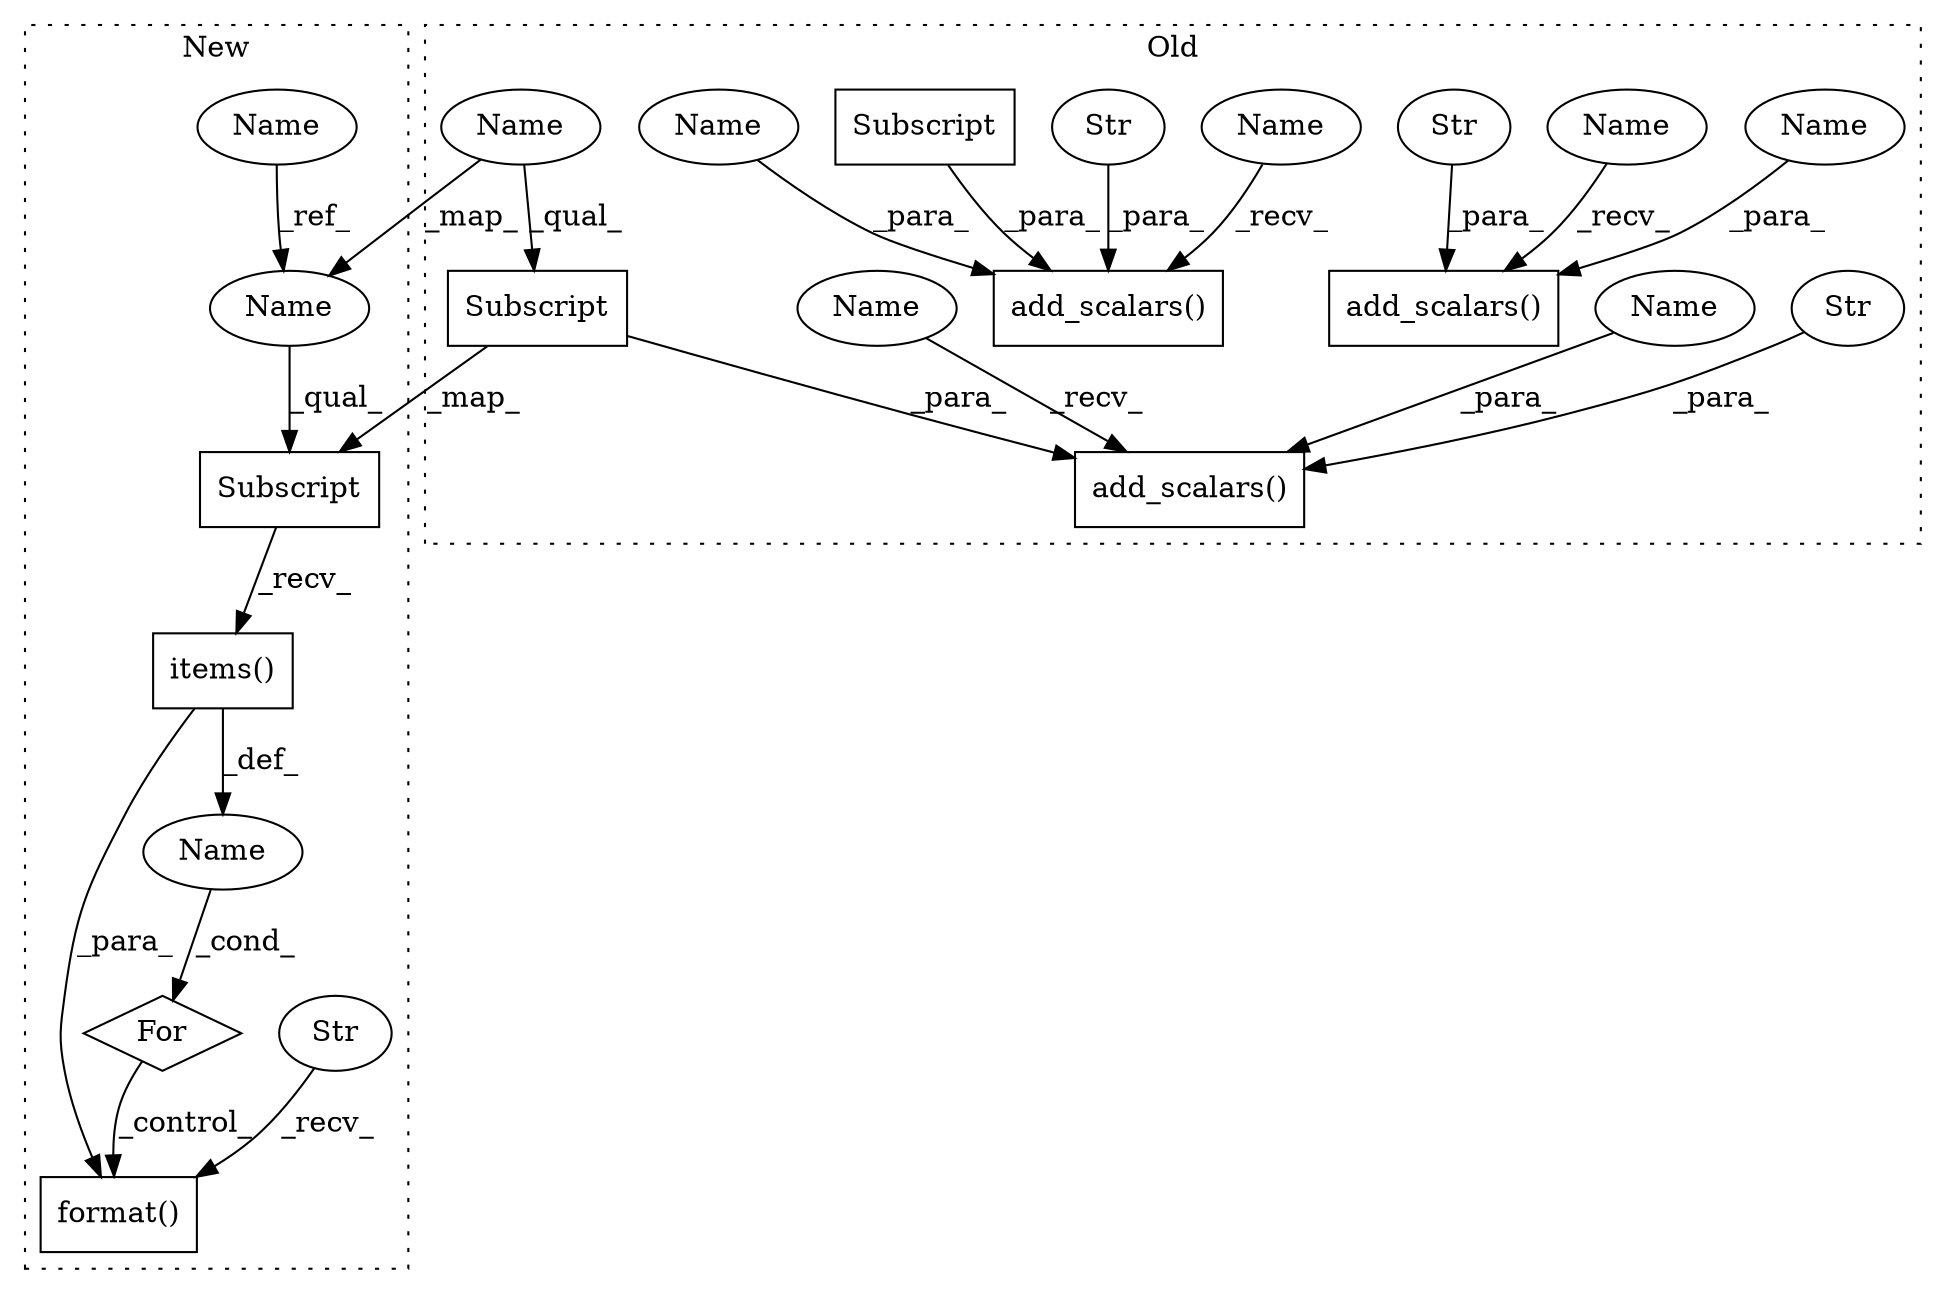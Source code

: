 digraph G {
subgraph cluster0 {
1 [label="add_scalars()" a="75" s="3642,3708" l="19,1" shape="box"];
3 [label="add_scalars()" a="75" s="3788,3839" l="19,1" shape="box"];
4 [label="Str" a="66" s="3661" l="26" shape="ellipse"];
5 [label="Str" a="66" s="3807" l="10" shape="ellipse"];
9 [label="Subscript" a="63" s="3819,0" l="13,0" shape="box"];
12 [label="add_scalars()" a="75" s="3526,3628" l="19,1" shape="box"];
13 [label="Str" a="66" s="3545" l="31" shape="ellipse"];
15 [label="Name" a="87" s="3703" l="5" shape="ellipse"];
16 [label="Name" a="87" s="3834" l="5" shape="ellipse"];
17 [label="Name" a="87" s="3623" l="5" shape="ellipse"];
19 [label="Name" a="87" s="3819" l="9" shape="ellipse"];
20 [label="Subscript" a="63" s="3689,0" l="12,0" shape="box"];
21 [label="Name" a="87" s="3526" l="6" shape="ellipse"];
22 [label="Name" a="87" s="3788" l="6" shape="ellipse"];
23 [label="Name" a="87" s="3642" l="6" shape="ellipse"];
label = "Old";
style="dotted";
}
subgraph cluster1 {
2 [label="format()" a="75" s="6174,6198" l="21,1" shape="box"];
6 [label="Str" a="66" s="6174" l="13" shape="ellipse"];
7 [label="items()" a="75" s="6117" l="21" shape="box"];
8 [label="Subscript" a="63" s="6117,0" l="13,0" shape="box"];
10 [label="Name" a="87" s="4936" l="9" shape="ellipse"];
11 [label="For" a="107" s="6101,6138" l="4,18" shape="diamond"];
14 [label="Name" a="87" s="6110" l="3" shape="ellipse"];
18 [label="Name" a="87" s="6117" l="9" shape="ellipse"];
label = "New";
style="dotted";
}
4 -> 1 [label="_para_"];
5 -> 3 [label="_para_"];
6 -> 2 [label="_recv_"];
7 -> 2 [label="_para_"];
7 -> 14 [label="_def_"];
8 -> 7 [label="_recv_"];
9 -> 8 [label="_map_"];
9 -> 3 [label="_para_"];
10 -> 18 [label="_ref_"];
11 -> 2 [label="_control_"];
13 -> 12 [label="_para_"];
14 -> 11 [label="_cond_"];
15 -> 1 [label="_para_"];
16 -> 3 [label="_para_"];
17 -> 12 [label="_para_"];
18 -> 8 [label="_qual_"];
19 -> 9 [label="_qual_"];
19 -> 18 [label="_map_"];
20 -> 1 [label="_para_"];
21 -> 12 [label="_recv_"];
22 -> 3 [label="_recv_"];
23 -> 1 [label="_recv_"];
}